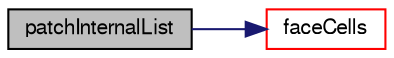 digraph "patchInternalList"
{
  bgcolor="transparent";
  edge [fontname="FreeSans",fontsize="10",labelfontname="FreeSans",labelfontsize="10"];
  node [fontname="FreeSans",fontsize="10",shape=record];
  rankdir="LR";
  Node3712 [label="patchInternalList",height=0.2,width=0.4,color="black", fillcolor="grey75", style="filled", fontcolor="black"];
  Node3712 -> Node3713 [color="midnightblue",fontsize="10",style="solid",fontname="FreeSans"];
  Node3713 [label="faceCells",height=0.2,width=0.4,color="red",URL="$a27478.html#afbfac825732ef2770fff4261b4e930e9",tooltip="Return face-cell addressing. "];
}
